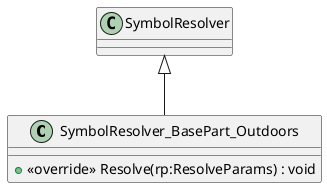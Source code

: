 @startuml
class SymbolResolver_BasePart_Outdoors {
    + <<override>> Resolve(rp:ResolveParams) : void
}
SymbolResolver <|-- SymbolResolver_BasePart_Outdoors
@enduml
